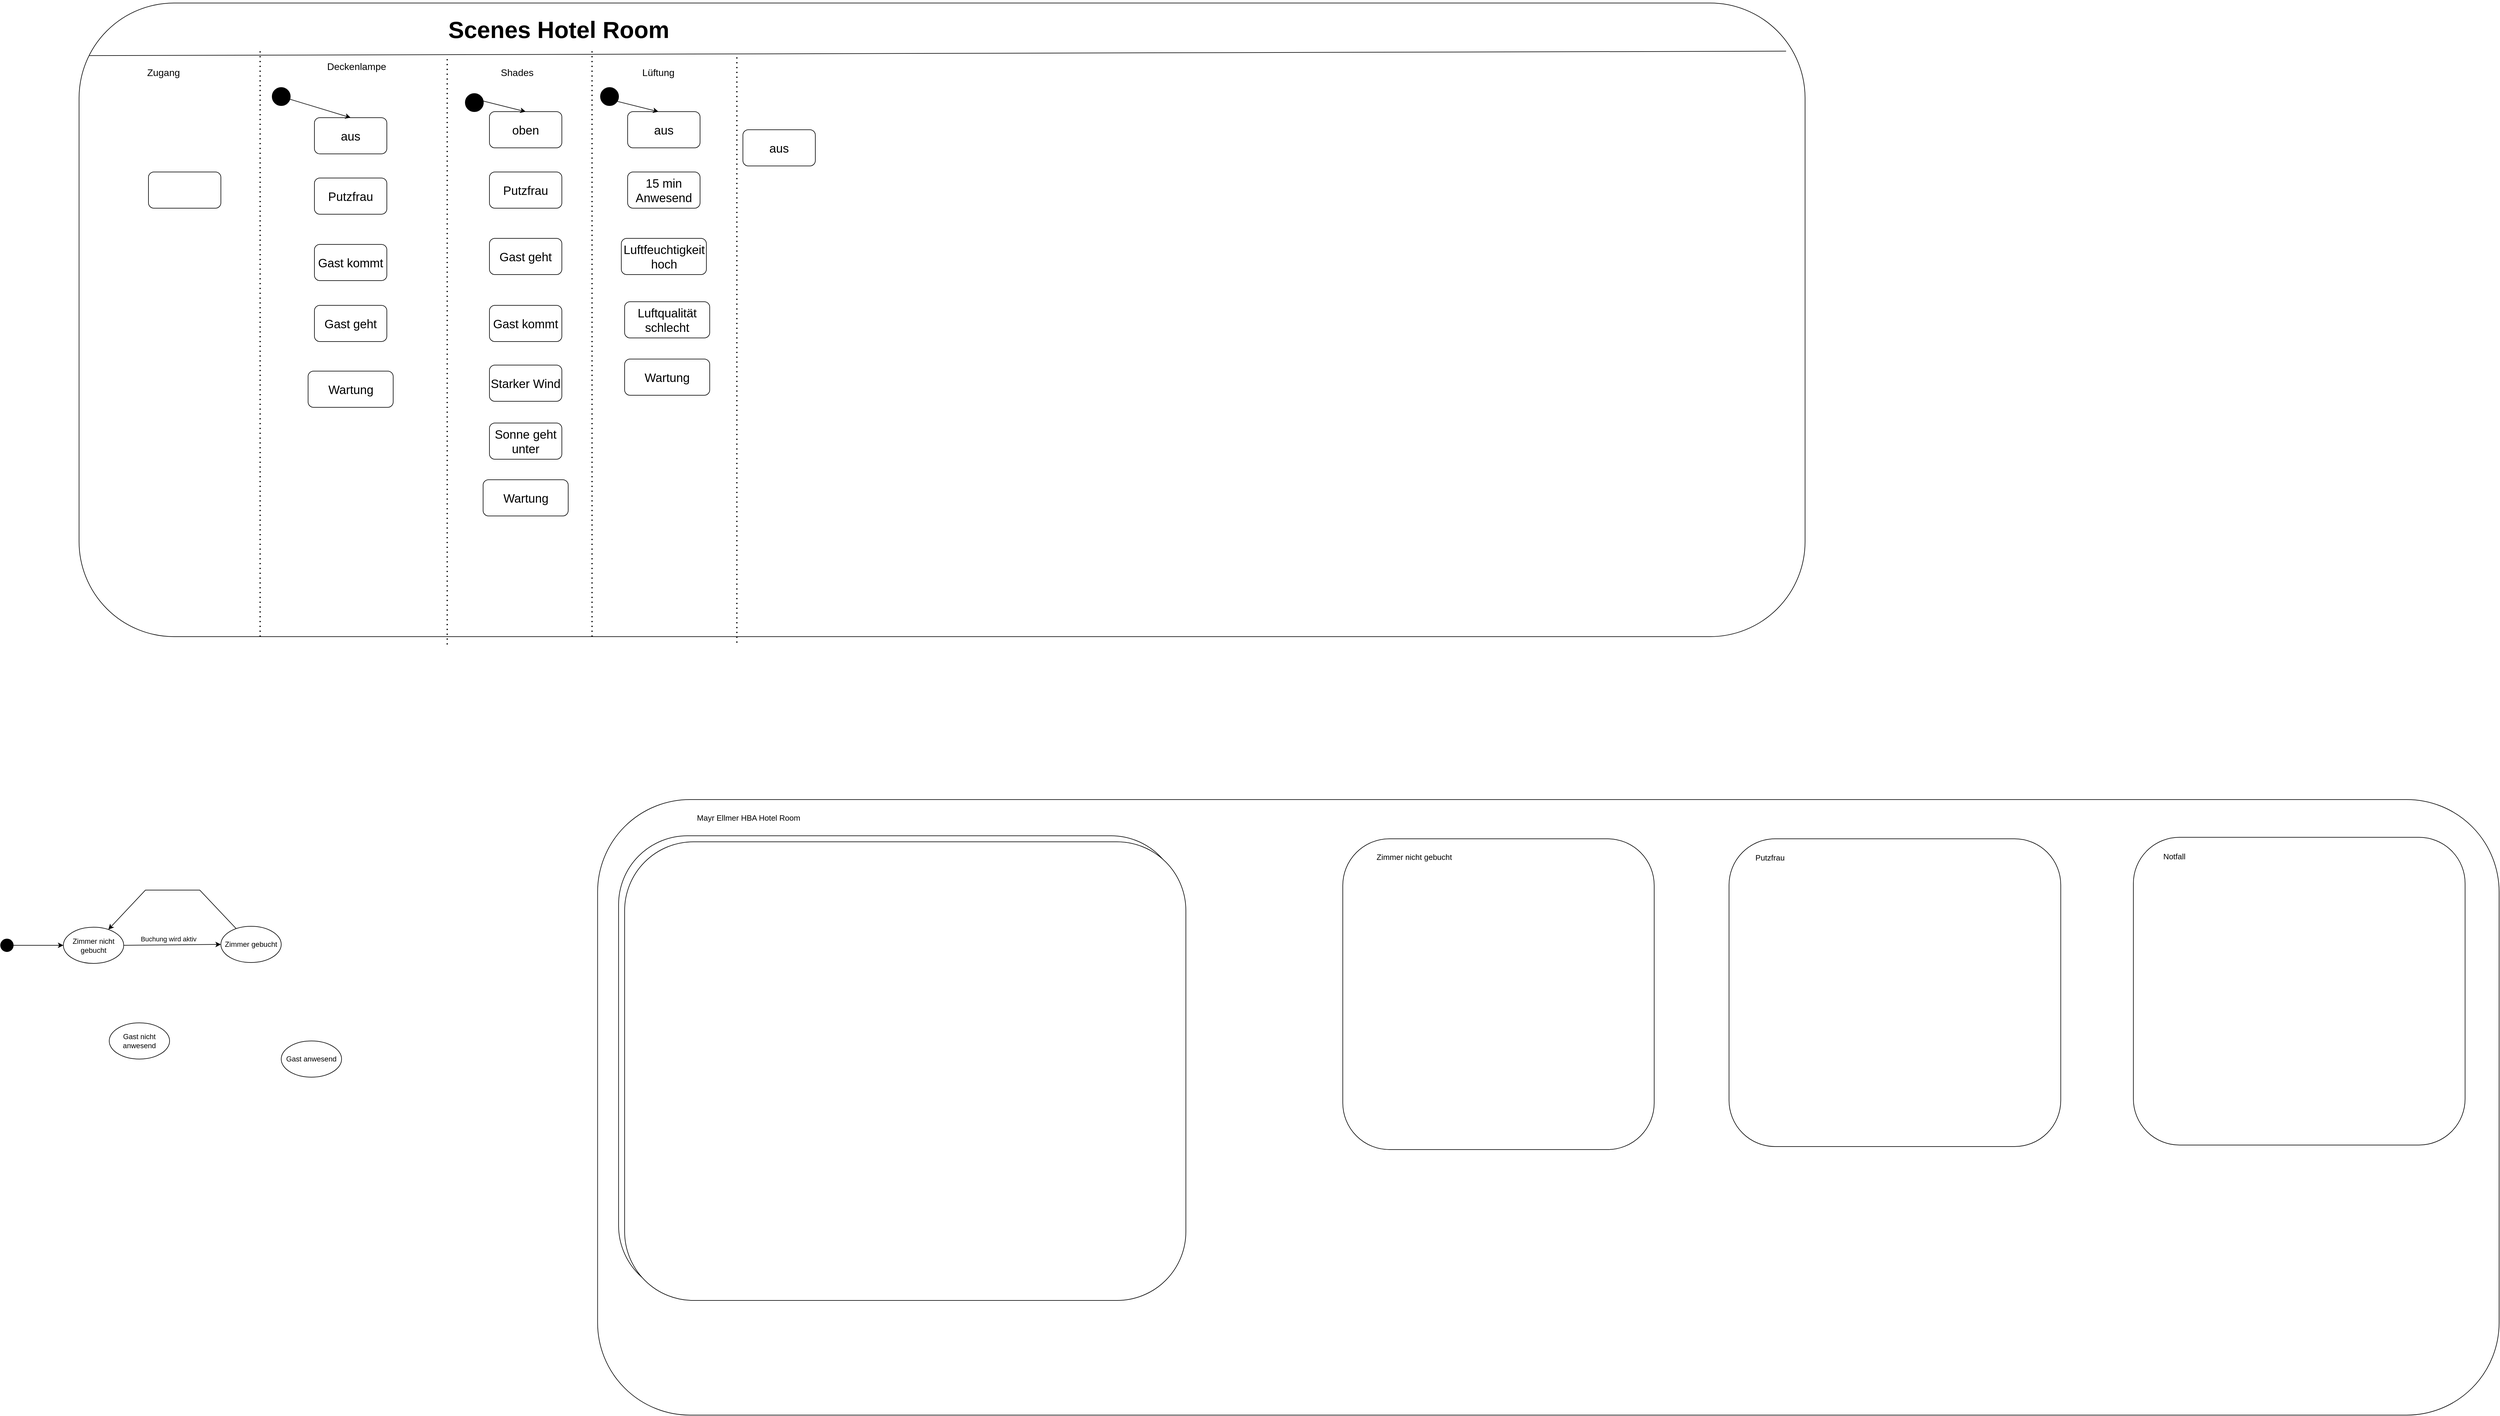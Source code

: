 <mxfile version="20.8.10" type="github">
  <diagram name="Seite-1" id="TgTiWXcOcsAniR1aSoTC">
    <mxGraphModel dx="-10601" dy="2909" grid="1" gridSize="10" guides="1" tooltips="1" connect="1" arrows="1" fold="1" page="1" pageScale="1" pageWidth="827" pageHeight="1169" math="0" shadow="0">
      <root>
        <mxCell id="0" />
        <mxCell id="1" parent="0" />
        <mxCell id="6cNDN_M9-vRu8scszghP-16" value="" style="group" parent="1" vertex="1" connectable="0">
          <mxGeometry x="12740" y="-350" width="3180" height="1020" as="geometry" />
        </mxCell>
        <mxCell id="6cNDN_M9-vRu8scszghP-1" value="" style="rounded=1;whiteSpace=wrap;html=1;" parent="6cNDN_M9-vRu8scszghP-16" vertex="1">
          <mxGeometry x="29.22" width="3150.78" height="1020" as="geometry" />
        </mxCell>
        <mxCell id="6cNDN_M9-vRu8scszghP-2" value="&lt;font style=&quot;font-size: 13px;&quot;&gt;Mayr Ellmer HBA Hotel Room&lt;/font&gt;" style="text;html=1;strokeColor=none;fillColor=none;align=center;verticalAlign=middle;whiteSpace=wrap;rounded=0;" parent="6cNDN_M9-vRu8scszghP-16" vertex="1">
          <mxGeometry y="11.333" width="559.304" height="36.833" as="geometry" />
        </mxCell>
        <mxCell id="6cNDN_M9-vRu8scszghP-17" value="" style="group" parent="6cNDN_M9-vRu8scszghP-16" vertex="1" connectable="0">
          <mxGeometry x="1903.999" y="64.997" width="549.669" height="510" as="geometry" />
        </mxCell>
        <mxCell id="6cNDN_M9-vRu8scszghP-18" value="" style="rounded=1;whiteSpace=wrap;html=1;" parent="6cNDN_M9-vRu8scszghP-17" vertex="1">
          <mxGeometry width="549.669" height="510" as="geometry" />
        </mxCell>
        <mxCell id="6cNDN_M9-vRu8scszghP-19" value="&lt;font style=&quot;font-size: 13px;&quot;&gt;Putzfrau&lt;br&gt;&lt;/font&gt;" style="text;html=1;strokeColor=none;fillColor=none;align=center;verticalAlign=middle;whiteSpace=wrap;rounded=0;" parent="6cNDN_M9-vRu8scszghP-17" vertex="1">
          <mxGeometry x="29.712" y="8.5" width="75.765" height="45.333" as="geometry" />
        </mxCell>
        <mxCell id="6cNDN_M9-vRu8scszghP-15" value="" style="group" parent="6cNDN_M9-vRu8scszghP-16" vertex="1" connectable="0">
          <mxGeometry x="2573.997" y="62.497" width="549.669" height="510" as="geometry" />
        </mxCell>
        <mxCell id="6cNDN_M9-vRu8scszghP-6" value="" style="rounded=1;whiteSpace=wrap;html=1;" parent="6cNDN_M9-vRu8scszghP-15" vertex="1">
          <mxGeometry width="549.669" height="510" as="geometry" />
        </mxCell>
        <mxCell id="6cNDN_M9-vRu8scszghP-12" value="&lt;font style=&quot;font-size: 13px;&quot;&gt;Notfall&lt;br&gt;&lt;/font&gt;" style="text;html=1;strokeColor=none;fillColor=none;align=center;verticalAlign=middle;whiteSpace=wrap;rounded=0;" parent="6cNDN_M9-vRu8scszghP-15" vertex="1">
          <mxGeometry x="29.712" y="8.5" width="75.765" height="45.333" as="geometry" />
        </mxCell>
        <mxCell id="6cNDN_M9-vRu8scszghP-14" value="" style="group" parent="6cNDN_M9-vRu8scszghP-16" vertex="1" connectable="0">
          <mxGeometry x="1264" y="65" width="516" height="515" as="geometry" />
        </mxCell>
        <mxCell id="6cNDN_M9-vRu8scszghP-4" value="" style="rounded=1;whiteSpace=wrap;html=1;" parent="6cNDN_M9-vRu8scszghP-14" vertex="1">
          <mxGeometry width="516" height="515" as="geometry" />
        </mxCell>
        <mxCell id="6cNDN_M9-vRu8scszghP-11" value="&lt;font style=&quot;font-size: 13px;&quot;&gt;Zimmer nicht gebucht&lt;br&gt;&lt;/font&gt;" style="text;html=1;strokeColor=none;fillColor=none;align=center;verticalAlign=middle;whiteSpace=wrap;rounded=0;" parent="6cNDN_M9-vRu8scszghP-14" vertex="1">
          <mxGeometry x="19.524" y="8.583" width="196.638" height="42.917" as="geometry" />
        </mxCell>
        <mxCell id="6cNDN_M9-vRu8scszghP-13" value="" style="group" parent="1" vertex="1" connectable="0">
          <mxGeometry x="12804" y="-290" width="930" height="760" as="geometry" />
        </mxCell>
        <mxCell id="6cNDN_M9-vRu8scszghP-3" value="" style="rounded=1;whiteSpace=wrap;html=1;" parent="6cNDN_M9-vRu8scszghP-13" vertex="1">
          <mxGeometry width="930" height="760" as="geometry" />
        </mxCell>
        <mxCell id="6cNDN_M9-vRu8scszghP-7" value="&lt;font style=&quot;font-size: 13px;&quot;&gt;Zimmer gebucht&lt;br&gt;&lt;/font&gt;" style="text;html=1;strokeColor=none;fillColor=none;align=center;verticalAlign=middle;whiteSpace=wrap;rounded=0;" parent="6cNDN_M9-vRu8scszghP-13" vertex="1">
          <mxGeometry x="-19.324" y="0.667" width="301.622" height="63.333" as="geometry" />
        </mxCell>
        <mxCell id="6cNDN_M9-vRu8scszghP-23" value="" style="rounded=1;whiteSpace=wrap;html=1;" parent="1" vertex="1">
          <mxGeometry x="12814" y="-280" width="930" height="760" as="geometry" />
        </mxCell>
        <mxCell id="6cNDN_M9-vRu8scszghP-24" value="Zimmer nicht gebucht" style="ellipse;whiteSpace=wrap;html=1;" parent="1" vertex="1">
          <mxGeometry x="11884" y="-138.5" width="100" height="60" as="geometry" />
        </mxCell>
        <mxCell id="6cNDN_M9-vRu8scszghP-25" value="" style="ellipse;whiteSpace=wrap;html=1;aspect=fixed;fillColor=#000000;" parent="1" vertex="1">
          <mxGeometry x="11780" y="-119" width="21" height="21" as="geometry" />
        </mxCell>
        <mxCell id="6cNDN_M9-vRu8scszghP-26" value="" style="endArrow=classic;html=1;rounded=0;exitX=1;exitY=0.5;exitDx=0;exitDy=0;entryX=0;entryY=0.5;entryDx=0;entryDy=0;" parent="1" source="6cNDN_M9-vRu8scszghP-25" target="6cNDN_M9-vRu8scszghP-24" edge="1">
          <mxGeometry width="50" height="50" relative="1" as="geometry">
            <mxPoint x="11980" y="-69" as="sourcePoint" />
            <mxPoint x="12030" y="-119" as="targetPoint" />
          </mxGeometry>
        </mxCell>
        <mxCell id="6cNDN_M9-vRu8scszghP-28" value="Zimmer gebucht" style="ellipse;whiteSpace=wrap;html=1;" parent="1" vertex="1">
          <mxGeometry x="12145" y="-140" width="100" height="60" as="geometry" />
        </mxCell>
        <mxCell id="6cNDN_M9-vRu8scszghP-29" value="" style="endArrow=classic;html=1;rounded=0;entryX=0;entryY=0.5;entryDx=0;entryDy=0;exitX=1;exitY=0.5;exitDx=0;exitDy=0;" parent="1" source="6cNDN_M9-vRu8scszghP-24" target="6cNDN_M9-vRu8scszghP-28" edge="1">
          <mxGeometry width="50" height="50" relative="1" as="geometry">
            <mxPoint x="11990" y="-69" as="sourcePoint" />
            <mxPoint x="12040" y="-119" as="targetPoint" />
          </mxGeometry>
        </mxCell>
        <mxCell id="6cNDN_M9-vRu8scszghP-32" value="Buchung wird aktiv" style="edgeLabel;html=1;align=center;verticalAlign=middle;resizable=0;points=[];" parent="6cNDN_M9-vRu8scszghP-29" vertex="1" connectable="0">
          <mxGeometry x="-0.087" y="2" relative="1" as="geometry">
            <mxPoint y="-8" as="offset" />
          </mxGeometry>
        </mxCell>
        <mxCell id="6cNDN_M9-vRu8scszghP-48" value="Gast anwesend" style="ellipse;whiteSpace=wrap;html=1;" parent="1" vertex="1">
          <mxGeometry x="12245" y="50" width="100" height="60" as="geometry" />
        </mxCell>
        <mxCell id="6cNDN_M9-vRu8scszghP-49" value="Gast nicht anwesend" style="ellipse;whiteSpace=wrap;html=1;" parent="1" vertex="1">
          <mxGeometry x="11960" y="20" width="100" height="60" as="geometry" />
        </mxCell>
        <mxCell id="6cNDN_M9-vRu8scszghP-50" value="" style="endArrow=classic;html=1;rounded=0;" parent="1" source="6cNDN_M9-vRu8scszghP-28" target="6cNDN_M9-vRu8scszghP-24" edge="1">
          <mxGeometry width="50" height="50" relative="1" as="geometry">
            <mxPoint x="12030" y="-20" as="sourcePoint" />
            <mxPoint x="12080" y="-70" as="targetPoint" />
            <Array as="points">
              <mxPoint x="12110" y="-200" />
              <mxPoint x="12020" y="-200" />
            </Array>
          </mxGeometry>
        </mxCell>
        <mxCell id="6cNDN_M9-vRu8scszghP-59" value="" style="rounded=1;whiteSpace=wrap;html=1;" parent="1" vertex="1">
          <mxGeometry x="11910" y="-1670" width="2860" height="1050" as="geometry" />
        </mxCell>
        <mxCell id="6cNDN_M9-vRu8scszghP-60" value="" style="endArrow=none;html=1;rounded=0;exitX=0.006;exitY=0.083;exitDx=0;exitDy=0;exitPerimeter=0;entryX=0.989;entryY=0.076;entryDx=0;entryDy=0;entryPerimeter=0;" parent="1" source="6cNDN_M9-vRu8scszghP-59" target="6cNDN_M9-vRu8scszghP-59" edge="1">
          <mxGeometry width="50" height="50" relative="1" as="geometry">
            <mxPoint x="12870" y="-1070" as="sourcePoint" />
            <mxPoint x="12920" y="-1120" as="targetPoint" />
          </mxGeometry>
        </mxCell>
        <mxCell id="6cNDN_M9-vRu8scszghP-61" value="&lt;h1 style=&quot;font-size: 39px;&quot;&gt;Scenes Hotel Room&lt;/h1&gt;" style="text;html=1;strokeColor=none;fillColor=none;align=center;verticalAlign=middle;whiteSpace=wrap;rounded=0;fontSize=39;" parent="1" vertex="1">
          <mxGeometry x="12330" y="-1650" width="750" height="50" as="geometry" />
        </mxCell>
        <mxCell id="6cNDN_M9-vRu8scszghP-62" value="" style="endArrow=none;dashed=1;html=1;dashPattern=1 3;strokeWidth=2;rounded=0;" parent="1" edge="1">
          <mxGeometry width="50" height="50" relative="1" as="geometry">
            <mxPoint x="12210" y="-620" as="sourcePoint" />
            <mxPoint x="12210" y="-1590" as="targetPoint" />
          </mxGeometry>
        </mxCell>
        <mxCell id="6cNDN_M9-vRu8scszghP-63" value="&lt;font style=&quot;font-size: 16px;&quot;&gt;Zugang&lt;/font&gt;" style="text;html=1;strokeColor=none;fillColor=none;align=center;verticalAlign=middle;whiteSpace=wrap;rounded=0;" parent="1" vertex="1">
          <mxGeometry x="12020" y="-1570" width="60" height="30" as="geometry" />
        </mxCell>
        <mxCell id="6cNDN_M9-vRu8scszghP-66" value="" style="rounded=1;whiteSpace=wrap;html=1;" parent="1" vertex="1">
          <mxGeometry x="12025" y="-1390" width="120" height="60" as="geometry" />
        </mxCell>
        <mxCell id="6cNDN_M9-vRu8scszghP-67" value="" style="endArrow=none;dashed=1;html=1;dashPattern=1 3;strokeWidth=2;rounded=0;" parent="1" edge="1">
          <mxGeometry width="50" height="50" relative="1" as="geometry">
            <mxPoint x="12520" y="-607" as="sourcePoint" />
            <mxPoint x="12520" y="-1577" as="targetPoint" />
          </mxGeometry>
        </mxCell>
        <mxCell id="6cNDN_M9-vRu8scszghP-68" value="&lt;font style=&quot;font-size: 16px;&quot;&gt;Deckenlampe&lt;/font&gt;" style="text;html=1;strokeColor=none;fillColor=none;align=center;verticalAlign=middle;whiteSpace=wrap;rounded=0;" parent="1" vertex="1">
          <mxGeometry x="12340" y="-1580" width="60" height="30" as="geometry" />
        </mxCell>
        <mxCell id="6cNDN_M9-vRu8scszghP-70" value="&lt;font style=&quot;font-size: 20px;&quot;&gt;aus&lt;/font&gt;" style="rounded=1;whiteSpace=wrap;html=1;" parent="1" vertex="1">
          <mxGeometry x="12300" y="-1480" width="120" height="60" as="geometry" />
        </mxCell>
        <mxCell id="6cNDN_M9-vRu8scszghP-71" value="&lt;font style=&quot;font-size: 20px;&quot;&gt;Putzfrau&lt;/font&gt;" style="rounded=1;whiteSpace=wrap;html=1;" parent="1" vertex="1">
          <mxGeometry x="12300" y="-1380" width="120" height="60" as="geometry" />
        </mxCell>
        <mxCell id="6cNDN_M9-vRu8scszghP-72" value="&lt;font style=&quot;font-size: 20px;&quot;&gt;Gast kommt&lt;/font&gt;" style="rounded=1;whiteSpace=wrap;html=1;" parent="1" vertex="1">
          <mxGeometry x="12300" y="-1270" width="120" height="60" as="geometry" />
        </mxCell>
        <mxCell id="6cNDN_M9-vRu8scszghP-73" value="&lt;span style=&quot;font-size: 20px;&quot;&gt;Gast geht&lt;/span&gt;" style="rounded=1;whiteSpace=wrap;html=1;" parent="1" vertex="1">
          <mxGeometry x="12300" y="-1169" width="120" height="60" as="geometry" />
        </mxCell>
        <mxCell id="6cNDN_M9-vRu8scszghP-76" value="" style="ellipse;whiteSpace=wrap;html=1;aspect=fixed;labelBackgroundColor=#FFFFFF;gradientColor=default;fillColor=#000000;" parent="1" vertex="1">
          <mxGeometry x="12230" y="-1530" width="30" height="30" as="geometry" />
        </mxCell>
        <mxCell id="6cNDN_M9-vRu8scszghP-77" value="" style="endArrow=classic;html=1;rounded=0;entryX=0.5;entryY=0;entryDx=0;entryDy=0;" parent="1" target="6cNDN_M9-vRu8scszghP-70" edge="1">
          <mxGeometry width="50" height="50" relative="1" as="geometry">
            <mxPoint x="12245" y="-1515" as="sourcePoint" />
            <mxPoint x="12350" y="-1250" as="targetPoint" />
          </mxGeometry>
        </mxCell>
        <mxCell id="6cNDN_M9-vRu8scszghP-80" value="&lt;font style=&quot;font-size: 16px;&quot;&gt;Shades&lt;/font&gt;" style="text;html=1;strokeColor=none;fillColor=none;align=center;verticalAlign=middle;whiteSpace=wrap;rounded=0;" parent="1" vertex="1">
          <mxGeometry x="12606" y="-1570" width="60" height="30" as="geometry" />
        </mxCell>
        <mxCell id="6cNDN_M9-vRu8scszghP-81" value="&lt;span style=&quot;font-size: 20px;&quot;&gt;oben&lt;/span&gt;" style="rounded=1;whiteSpace=wrap;html=1;" parent="1" vertex="1">
          <mxGeometry x="12590" y="-1490" width="120" height="60" as="geometry" />
        </mxCell>
        <mxCell id="6cNDN_M9-vRu8scszghP-82" value="&lt;font style=&quot;font-size: 20px;&quot;&gt;Putzfrau&lt;/font&gt;" style="rounded=1;whiteSpace=wrap;html=1;" parent="1" vertex="1">
          <mxGeometry x="12590" y="-1390" width="120" height="60" as="geometry" />
        </mxCell>
        <mxCell id="6cNDN_M9-vRu8scszghP-83" value="&lt;font style=&quot;font-size: 20px;&quot;&gt;Gast kommt&lt;/font&gt;" style="rounded=1;whiteSpace=wrap;html=1;" parent="1" vertex="1">
          <mxGeometry x="12590" y="-1169" width="120" height="60" as="geometry" />
        </mxCell>
        <mxCell id="6cNDN_M9-vRu8scszghP-84" value="&lt;span style=&quot;font-size: 20px;&quot;&gt;Gast geht&lt;/span&gt;" style="rounded=1;whiteSpace=wrap;html=1;" parent="1" vertex="1">
          <mxGeometry x="12590" y="-1280" width="120" height="60" as="geometry" />
        </mxCell>
        <mxCell id="6cNDN_M9-vRu8scszghP-86" value="" style="endArrow=classic;html=1;rounded=0;entryX=0.5;entryY=0;entryDx=0;entryDy=0;" parent="1" target="6cNDN_M9-vRu8scszghP-81" edge="1">
          <mxGeometry width="50" height="50" relative="1" as="geometry">
            <mxPoint x="12570" y="-1510" as="sourcePoint" />
            <mxPoint x="12650" y="-1170" as="targetPoint" />
          </mxGeometry>
        </mxCell>
        <mxCell id="6cNDN_M9-vRu8scszghP-89" value="" style="ellipse;whiteSpace=wrap;html=1;aspect=fixed;labelBackgroundColor=#FFFFFF;gradientColor=default;fillColor=#000000;" parent="1" vertex="1">
          <mxGeometry x="12550" y="-1520" width="30" height="30" as="geometry" />
        </mxCell>
        <mxCell id="6cNDN_M9-vRu8scszghP-91" value="&lt;span style=&quot;font-size: 20px;&quot;&gt;Starker Wind&lt;/span&gt;" style="rounded=1;whiteSpace=wrap;html=1;" parent="1" vertex="1">
          <mxGeometry x="12590" y="-1070" width="120" height="60" as="geometry" />
        </mxCell>
        <mxCell id="6cNDN_M9-vRu8scszghP-92" value="&lt;span style=&quot;font-size: 20px;&quot;&gt;Sonne geht unter&lt;/span&gt;" style="rounded=1;whiteSpace=wrap;html=1;" parent="1" vertex="1">
          <mxGeometry x="12590" y="-974" width="120" height="60" as="geometry" />
        </mxCell>
        <mxCell id="6cNDN_M9-vRu8scszghP-93" value="" style="endArrow=none;dashed=1;html=1;dashPattern=1 3;strokeWidth=2;rounded=0;" parent="1" edge="1">
          <mxGeometry width="50" height="50" relative="1" as="geometry">
            <mxPoint x="12760" y="-620" as="sourcePoint" />
            <mxPoint x="12760" y="-1590" as="targetPoint" />
          </mxGeometry>
        </mxCell>
        <mxCell id="6cNDN_M9-vRu8scszghP-95" value="&lt;font style=&quot;font-size: 16px;&quot;&gt;Lüftung&lt;/font&gt;" style="text;html=1;strokeColor=none;fillColor=none;align=center;verticalAlign=middle;whiteSpace=wrap;rounded=0;" parent="1" vertex="1">
          <mxGeometry x="12840" y="-1570" width="60" height="30" as="geometry" />
        </mxCell>
        <mxCell id="6cNDN_M9-vRu8scszghP-96" value="&lt;span style=&quot;font-size: 20px;&quot;&gt;aus&lt;/span&gt;" style="rounded=1;whiteSpace=wrap;html=1;" parent="1" vertex="1">
          <mxGeometry x="12819" y="-1490" width="120" height="60" as="geometry" />
        </mxCell>
        <mxCell id="6cNDN_M9-vRu8scszghP-97" value="" style="ellipse;whiteSpace=wrap;html=1;aspect=fixed;labelBackgroundColor=#FFFFFF;gradientColor=default;fillColor=#000000;" parent="1" vertex="1">
          <mxGeometry x="12774" y="-1530" width="30" height="30" as="geometry" />
        </mxCell>
        <mxCell id="6cNDN_M9-vRu8scszghP-98" value="" style="endArrow=classic;html=1;rounded=0;entryX=0.5;entryY=0;entryDx=0;entryDy=0;" parent="1" edge="1">
          <mxGeometry width="50" height="50" relative="1" as="geometry">
            <mxPoint x="12790" y="-1510" as="sourcePoint" />
            <mxPoint x="12870" y="-1490" as="targetPoint" />
          </mxGeometry>
        </mxCell>
        <mxCell id="6cNDN_M9-vRu8scszghP-99" value="&lt;span style=&quot;font-size: 20px;&quot;&gt;15 min Anwesend&lt;/span&gt;" style="rounded=1;whiteSpace=wrap;html=1;" parent="1" vertex="1">
          <mxGeometry x="12819" y="-1390" width="120" height="60" as="geometry" />
        </mxCell>
        <mxCell id="6cNDN_M9-vRu8scszghP-100" value="&lt;span style=&quot;font-size: 20px;&quot;&gt;Luftfeuchtigkeit hoch&lt;/span&gt;" style="rounded=1;whiteSpace=wrap;html=1;" parent="1" vertex="1">
          <mxGeometry x="12808.5" y="-1280" width="141" height="60" as="geometry" />
        </mxCell>
        <mxCell id="6cNDN_M9-vRu8scszghP-102" value="&lt;span style=&quot;font-size: 20px;&quot;&gt;Luftqualität schlecht&lt;/span&gt;" style="rounded=1;whiteSpace=wrap;html=1;" parent="1" vertex="1">
          <mxGeometry x="12814" y="-1175" width="141" height="60" as="geometry" />
        </mxCell>
        <mxCell id="6cNDN_M9-vRu8scszghP-103" value="&lt;span style=&quot;font-size: 20px;&quot;&gt;Wartung&lt;/span&gt;" style="rounded=1;whiteSpace=wrap;html=1;" parent="1" vertex="1">
          <mxGeometry x="12814" y="-1080" width="141" height="60" as="geometry" />
        </mxCell>
        <mxCell id="6cNDN_M9-vRu8scszghP-104" value="&lt;span style=&quot;font-size: 20px;&quot;&gt;Wartung&lt;/span&gt;" style="rounded=1;whiteSpace=wrap;html=1;" parent="1" vertex="1">
          <mxGeometry x="12579.5" y="-880" width="141" height="60" as="geometry" />
        </mxCell>
        <mxCell id="6cNDN_M9-vRu8scszghP-105" value="&lt;span style=&quot;font-size: 20px;&quot;&gt;Wartung&lt;/span&gt;" style="rounded=1;whiteSpace=wrap;html=1;" parent="1" vertex="1">
          <mxGeometry x="12289.5" y="-1060" width="141" height="60" as="geometry" />
        </mxCell>
        <mxCell id="6cNDN_M9-vRu8scszghP-107" value="" style="endArrow=none;dashed=1;html=1;dashPattern=1 3;strokeWidth=2;rounded=0;" parent="1" edge="1">
          <mxGeometry width="50" height="50" relative="1" as="geometry">
            <mxPoint x="13000" y="-610" as="sourcePoint" />
            <mxPoint x="13000" y="-1580" as="targetPoint" />
          </mxGeometry>
        </mxCell>
        <mxCell id="znjcq2IU8EyjyRBsqE11-1" value="&lt;span style=&quot;font-size: 20px;&quot;&gt;aus&lt;/span&gt;" style="rounded=1;whiteSpace=wrap;html=1;" vertex="1" parent="1">
          <mxGeometry x="13010" y="-1460" width="120" height="60" as="geometry" />
        </mxCell>
      </root>
    </mxGraphModel>
  </diagram>
</mxfile>
